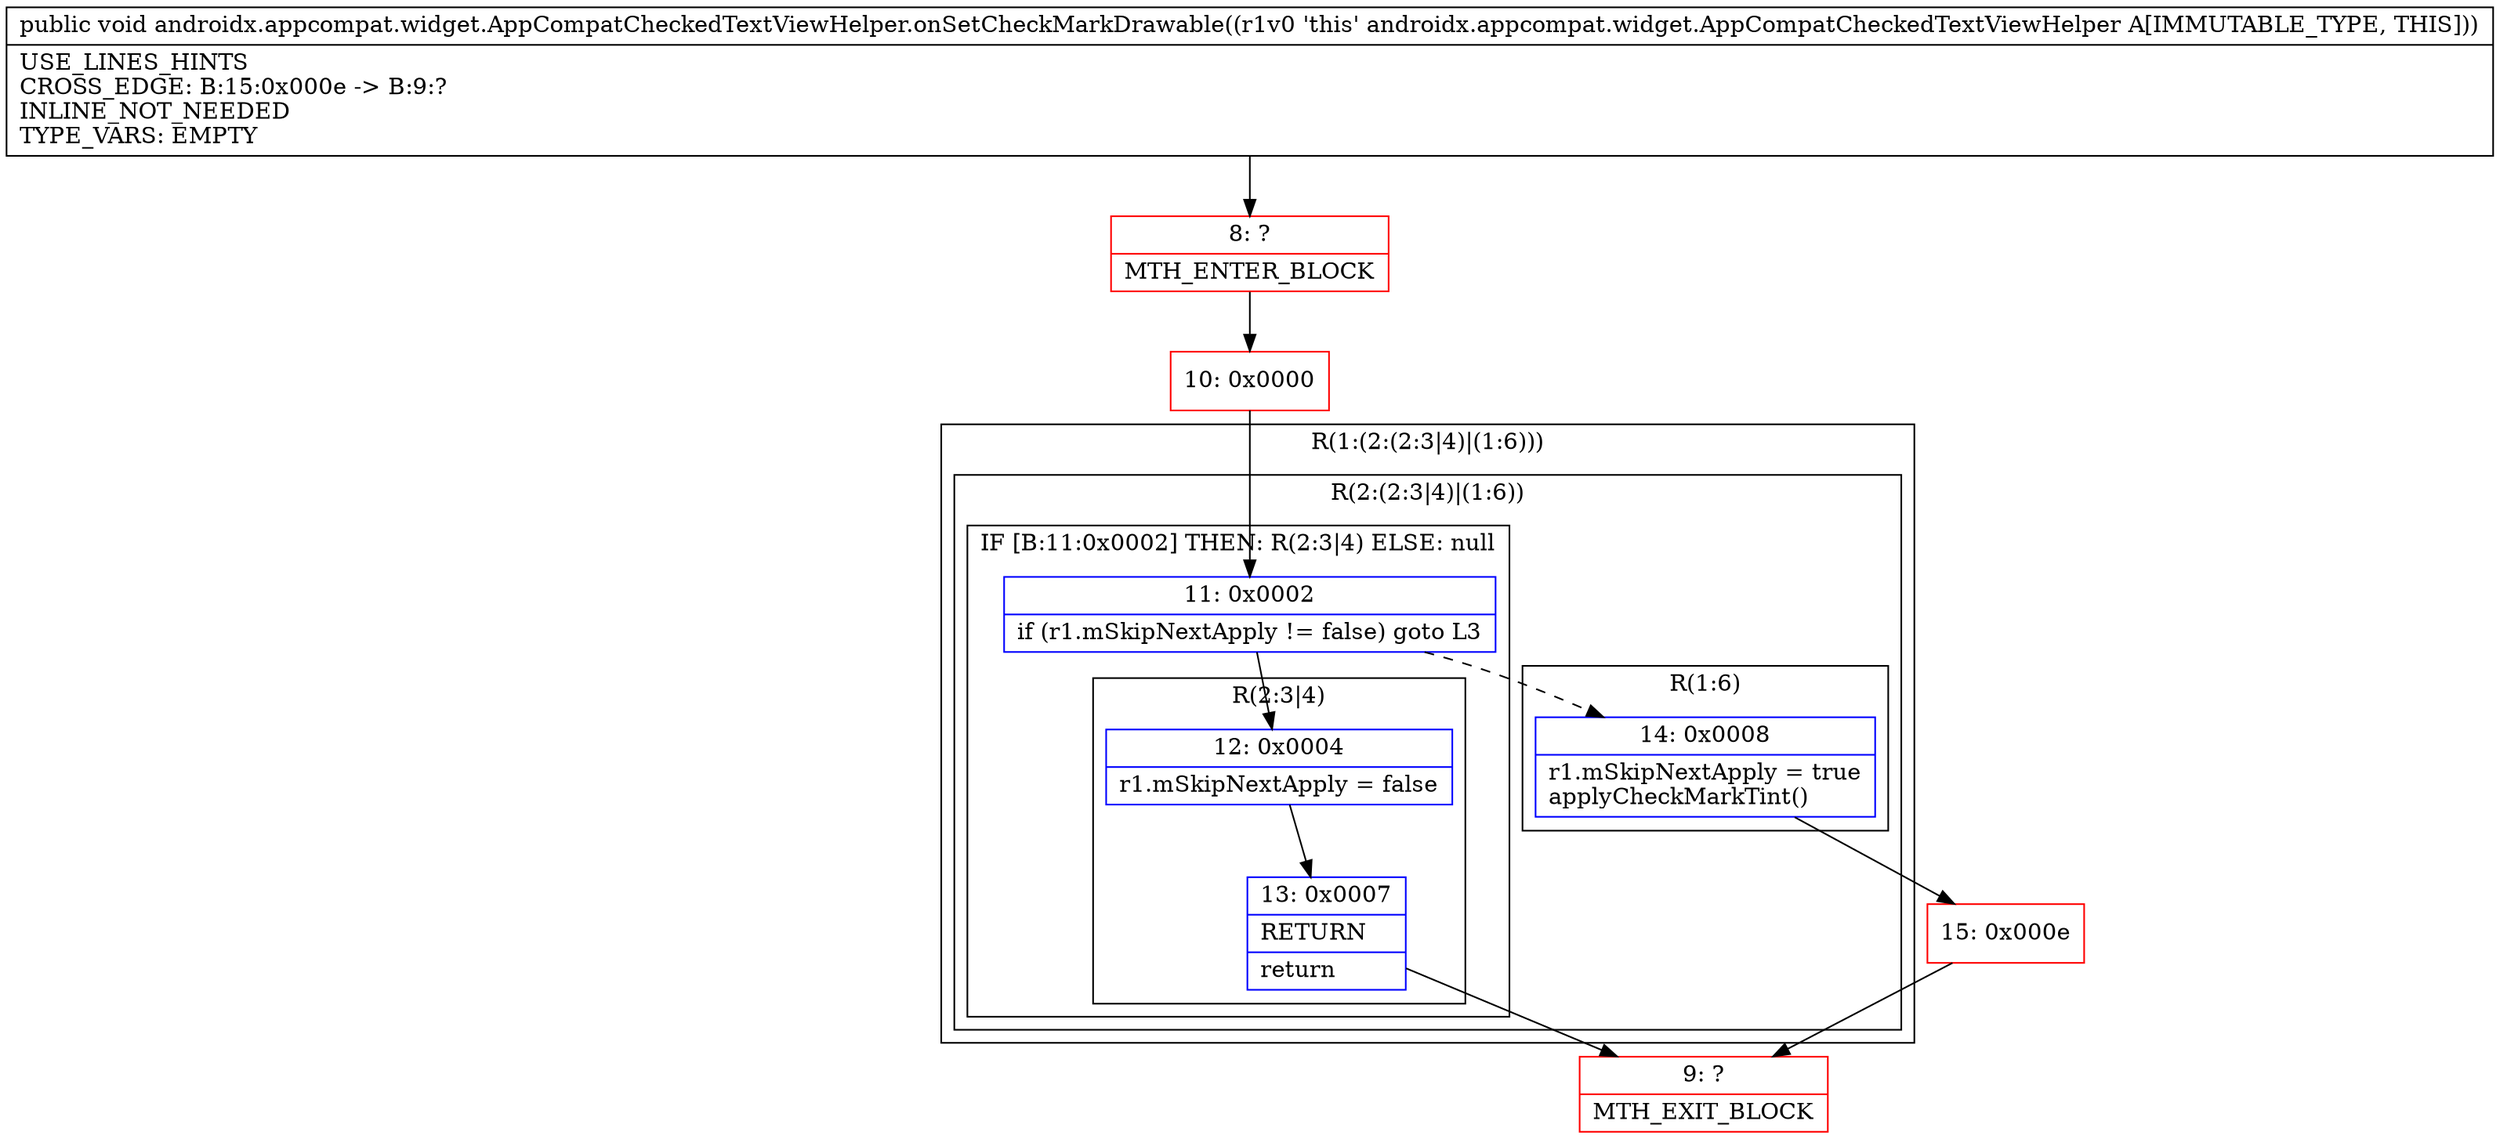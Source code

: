 digraph "CFG forandroidx.appcompat.widget.AppCompatCheckedTextViewHelper.onSetCheckMarkDrawable()V" {
subgraph cluster_Region_1094984822 {
label = "R(1:(2:(2:3|4)|(1:6)))";
node [shape=record,color=blue];
subgraph cluster_Region_703899736 {
label = "R(2:(2:3|4)|(1:6))";
node [shape=record,color=blue];
subgraph cluster_IfRegion_560998395 {
label = "IF [B:11:0x0002] THEN: R(2:3|4) ELSE: null";
node [shape=record,color=blue];
Node_11 [shape=record,label="{11\:\ 0x0002|if (r1.mSkipNextApply != false) goto L3\l}"];
subgraph cluster_Region_366937561 {
label = "R(2:3|4)";
node [shape=record,color=blue];
Node_12 [shape=record,label="{12\:\ 0x0004|r1.mSkipNextApply = false\l}"];
Node_13 [shape=record,label="{13\:\ 0x0007|RETURN\l|return\l}"];
}
}
subgraph cluster_Region_1968759936 {
label = "R(1:6)";
node [shape=record,color=blue];
Node_14 [shape=record,label="{14\:\ 0x0008|r1.mSkipNextApply = true\lapplyCheckMarkTint()\l}"];
}
}
}
Node_8 [shape=record,color=red,label="{8\:\ ?|MTH_ENTER_BLOCK\l}"];
Node_10 [shape=record,color=red,label="{10\:\ 0x0000}"];
Node_9 [shape=record,color=red,label="{9\:\ ?|MTH_EXIT_BLOCK\l}"];
Node_15 [shape=record,color=red,label="{15\:\ 0x000e}"];
MethodNode[shape=record,label="{public void androidx.appcompat.widget.AppCompatCheckedTextViewHelper.onSetCheckMarkDrawable((r1v0 'this' androidx.appcompat.widget.AppCompatCheckedTextViewHelper A[IMMUTABLE_TYPE, THIS]))  | USE_LINES_HINTS\lCROSS_EDGE: B:15:0x000e \-\> B:9:?\lINLINE_NOT_NEEDED\lTYPE_VARS: EMPTY\l}"];
MethodNode -> Node_8;Node_11 -> Node_12;
Node_11 -> Node_14[style=dashed];
Node_12 -> Node_13;
Node_13 -> Node_9;
Node_14 -> Node_15;
Node_8 -> Node_10;
Node_10 -> Node_11;
Node_15 -> Node_9;
}

